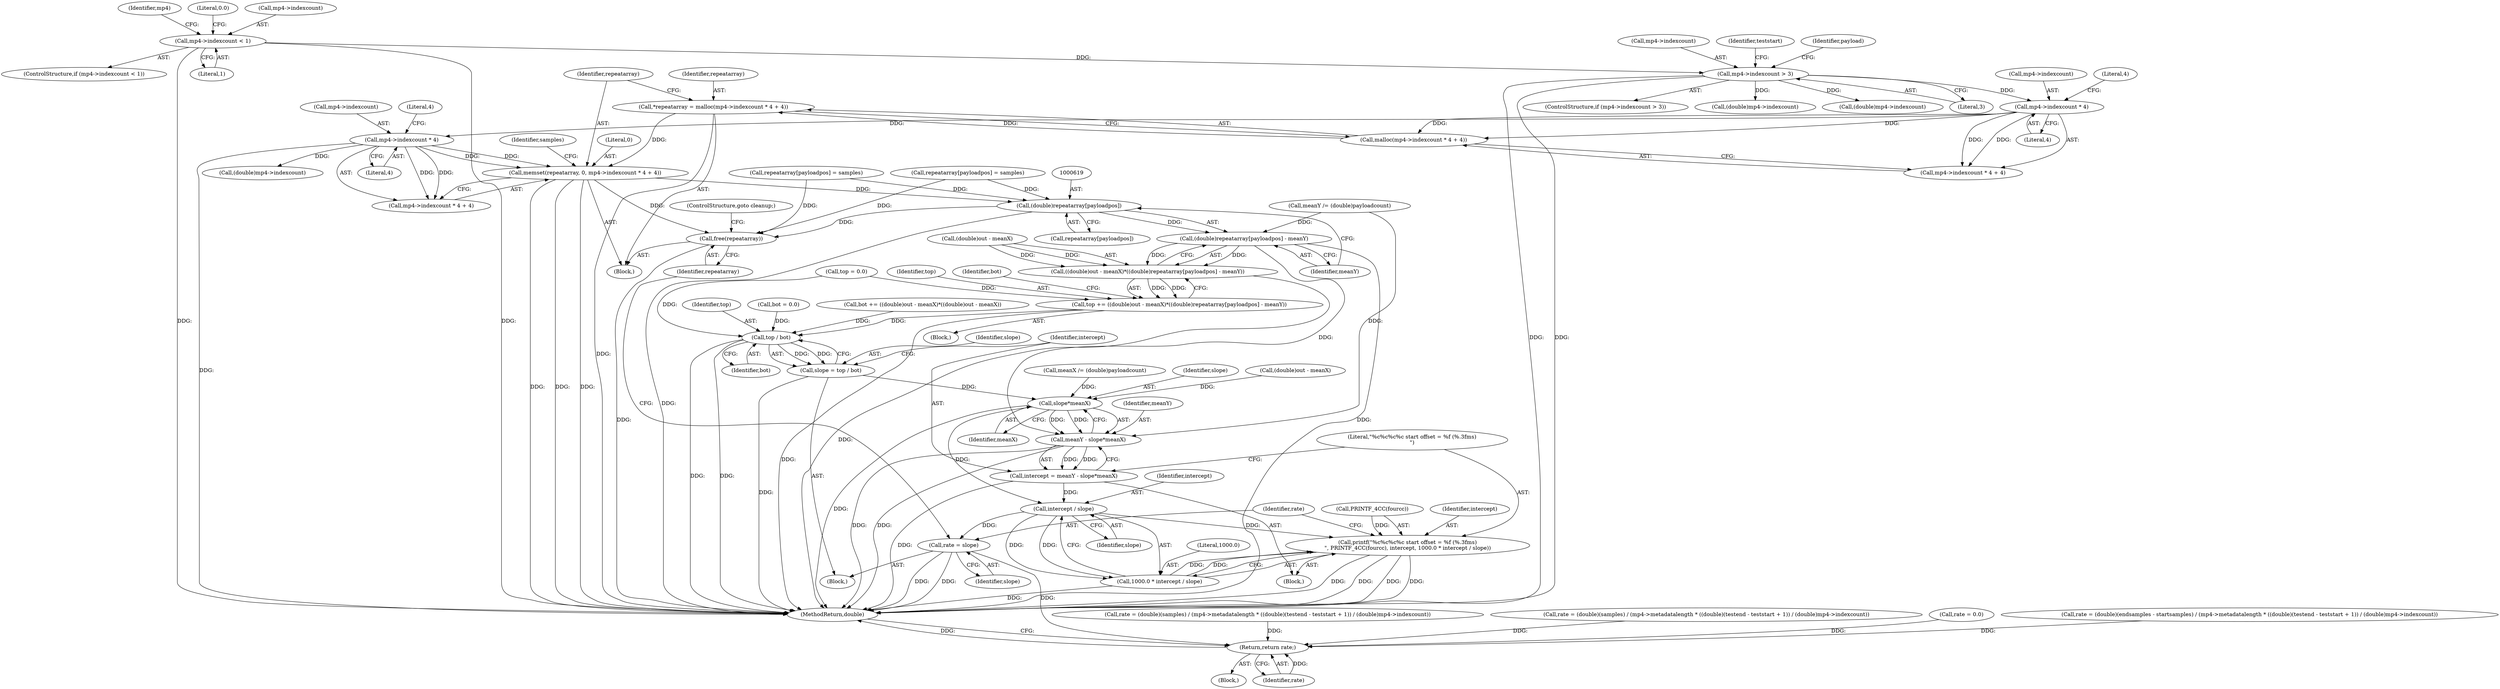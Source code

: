 digraph "1_gpmf-parser_341f12cd5b97ab419e53853ca00176457c9f1681_1@API" {
"1000437" [label="(Call,memset(repeatarray, 0, mp4->indexcount * 4 + 4))"];
"1000427" [label="(Call,*repeatarray = malloc(mp4->indexcount * 4 + 4))"];
"1000429" [label="(Call,malloc(mp4->indexcount * 4 + 4))"];
"1000431" [label="(Call,mp4->indexcount * 4)"];
"1000154" [label="(Call,mp4->indexcount > 3)"];
"1000146" [label="(Call,mp4->indexcount < 1)"];
"1000441" [label="(Call,mp4->indexcount * 4)"];
"1000618" [label="(Call,(double)repeatarray[payloadpos])"];
"1000617" [label="(Call,(double)repeatarray[payloadpos] - meanY)"];
"1000611" [label="(Call,((double)out - meanX)*((double)repeatarray[payloadpos] - meanY))"];
"1000609" [label="(Call,top += ((double)out - meanX)*((double)repeatarray[payloadpos] - meanY))"];
"1000639" [label="(Call,top / bot)"];
"1000637" [label="(Call,slope = top / bot)"];
"1000648" [label="(Call,slope*meanX)"];
"1000646" [label="(Call,meanY - slope*meanX)"];
"1000644" [label="(Call,intercept = meanY - slope*meanX)"];
"1000658" [label="(Call,intercept / slope)"];
"1000651" [label="(Call,printf(\"%c%c%c%c start offset = %f (%.3fms)\n\", PRINTF_4CC(fourcc), intercept, 1000.0 * intercept / slope))"];
"1000656" [label="(Call,1000.0 * intercept / slope)"];
"1000661" [label="(Call,rate = slope)"];
"1000701" [label="(Return,return rate;)"];
"1000689" [label="(Call,free(repeatarray))"];
"1000432" [label="(Call,mp4->indexcount)"];
"1000649" [label="(Identifier,slope)"];
"1000638" [label="(Identifier,slope)"];
"1000156" [label="(Identifier,mp4)"];
"1000689" [label="(Call,free(repeatarray))"];
"1000400" [label="(Block,)"];
"1000440" [label="(Call,mp4->indexcount * 4 + 4)"];
"1000152" [label="(Literal,0.0)"];
"1000640" [label="(Identifier,top)"];
"1000448" [label="(Identifier,samples)"];
"1000415" [label="(Call,bot = 0.0)"];
"1000624" [label="(Call,bot += ((double)out - meanX)*((double)out - meanX))"];
"1000431" [label="(Call,mp4->indexcount * 4)"];
"1000645" [label="(Identifier,intercept)"];
"1000611" [label="(Call,((double)out - meanX)*((double)repeatarray[payloadpos] - meanY))"];
"1000647" [label="(Identifier,meanY)"];
"1000154" [label="(Call,mp4->indexcount > 3)"];
"1000427" [label="(Call,*repeatarray = malloc(mp4->indexcount * 4 + 4))"];
"1000641" [label="(Identifier,bot)"];
"1000147" [label="(Call,mp4->indexcount)"];
"1000146" [label="(Call,mp4->indexcount < 1)"];
"1000435" [label="(Literal,4)"];
"1000684" [label="(Call,(double)mp4->indexcount)"];
"1000666" [label="(Call,rate = (double)(samples) / (mp4->metadatalength * ((double)(testend - teststart + 1)) / (double)mp4->indexcount))"];
"1000662" [label="(Identifier,rate)"];
"1000691" [label="(ControlStructure,goto cleanup;)"];
"1000609" [label="(Call,top += ((double)out - meanX)*((double)repeatarray[payloadpos] - meanY))"];
"1000657" [label="(Literal,1000.0)"];
"1000161" [label="(Identifier,teststart)"];
"1000610" [label="(Identifier,top)"];
"1000646" [label="(Call,meanY - slope*meanX)"];
"1000166" [label="(Identifier,payload)"];
"1000522" [label="(Call,repeatarray[payloadpos] = samples)"];
"1000637" [label="(Call,slope = top / bot)"];
"1000639" [label="(Call,top / bot)"];
"1000437" [label="(Call,memset(repeatarray, 0, mp4->indexcount * 4 + 4))"];
"1000376" [label="(Call,rate = (double)(samples) / (mp4->metadatalength * ((double)(testend - teststart + 1)) / (double)mp4->indexcount))"];
"1000648" [label="(Call,slope*meanX)"];
"1000428" [label="(Identifier,repeatarray)"];
"1000150" [label="(Literal,1)"];
"1000436" [label="(Literal,4)"];
"1000580" [label="(Call,meanY /= (double)payloadcount)"];
"1000153" [label="(ControlStructure,if (mp4->indexcount > 3))"];
"1000430" [label="(Call,mp4->indexcount * 4 + 4)"];
"1000690" [label="(Identifier,repeatarray)"];
"1000394" [label="(Call,(double)mp4->indexcount)"];
"1000446" [label="(Literal,4)"];
"1000370" [label="(Call,(double)mp4->indexcount)"];
"1000112" [label="(Block,)"];
"1000617" [label="(Call,(double)repeatarray[payloadpos] - meanY)"];
"1000438" [label="(Identifier,repeatarray)"];
"1000557" [label="(Call,repeatarray[payloadpos] = samples)"];
"1000579" [label="(Block,)"];
"1000429" [label="(Call,malloc(mp4->indexcount * 4 + 4))"];
"1000632" [label="(Call,(double)out - meanX)"];
"1000702" [label="(Identifier,rate)"];
"1000612" [label="(Call,(double)out - meanX)"];
"1000703" [label="(MethodReturn,double)"];
"1000439" [label="(Literal,0)"];
"1000445" [label="(Literal,4)"];
"1000145" [label="(ControlStructure,if (mp4->indexcount < 1))"];
"1000142" [label="(Call,rate = 0.0)"];
"1000642" [label="(Block,)"];
"1000651" [label="(Call,printf(\"%c%c%c%c start offset = %f (%.3fms)\n\", PRINTF_4CC(fourcc), intercept, 1000.0 * intercept / slope))"];
"1000656" [label="(Call,1000.0 * intercept / slope)"];
"1000618" [label="(Call,(double)repeatarray[payloadpos])"];
"1000652" [label="(Literal,\"%c%c%c%c start offset = %f (%.3fms)\n\")"];
"1000599" [label="(Block,)"];
"1000659" [label="(Identifier,intercept)"];
"1000660" [label="(Identifier,slope)"];
"1000644" [label="(Call,intercept = meanY - slope*meanX)"];
"1000442" [label="(Call,mp4->indexcount)"];
"1000620" [label="(Call,repeatarray[payloadpos])"];
"1000441" [label="(Call,mp4->indexcount * 4)"];
"1000655" [label="(Identifier,intercept)"];
"1000650" [label="(Identifier,meanX)"];
"1000663" [label="(Identifier,slope)"];
"1000350" [label="(Call,rate = (double)(endsamples - startsamples) / (mp4->metadatalength * ((double)(testend - teststart + 1)) / (double)mp4->indexcount))"];
"1000658" [label="(Call,intercept / slope)"];
"1000661" [label="(Call,rate = slope)"];
"1000155" [label="(Call,mp4->indexcount)"];
"1000623" [label="(Identifier,meanY)"];
"1000158" [label="(Literal,3)"];
"1000585" [label="(Call,meanX /= (double)payloadcount)"];
"1000701" [label="(Return,return rate;)"];
"1000625" [label="(Identifier,bot)"];
"1000653" [label="(Call,PRINTF_4CC(fourcc))"];
"1000411" [label="(Call,top = 0.0)"];
"1000437" -> "1000400"  [label="AST: "];
"1000437" -> "1000440"  [label="CFG: "];
"1000438" -> "1000437"  [label="AST: "];
"1000439" -> "1000437"  [label="AST: "];
"1000440" -> "1000437"  [label="AST: "];
"1000448" -> "1000437"  [label="CFG: "];
"1000437" -> "1000703"  [label="DDG: "];
"1000437" -> "1000703"  [label="DDG: "];
"1000437" -> "1000703"  [label="DDG: "];
"1000427" -> "1000437"  [label="DDG: "];
"1000441" -> "1000437"  [label="DDG: "];
"1000441" -> "1000437"  [label="DDG: "];
"1000437" -> "1000618"  [label="DDG: "];
"1000437" -> "1000689"  [label="DDG: "];
"1000427" -> "1000400"  [label="AST: "];
"1000427" -> "1000429"  [label="CFG: "];
"1000428" -> "1000427"  [label="AST: "];
"1000429" -> "1000427"  [label="AST: "];
"1000438" -> "1000427"  [label="CFG: "];
"1000427" -> "1000703"  [label="DDG: "];
"1000429" -> "1000427"  [label="DDG: "];
"1000429" -> "1000430"  [label="CFG: "];
"1000430" -> "1000429"  [label="AST: "];
"1000431" -> "1000429"  [label="DDG: "];
"1000431" -> "1000429"  [label="DDG: "];
"1000431" -> "1000430"  [label="AST: "];
"1000431" -> "1000435"  [label="CFG: "];
"1000432" -> "1000431"  [label="AST: "];
"1000435" -> "1000431"  [label="AST: "];
"1000436" -> "1000431"  [label="CFG: "];
"1000431" -> "1000430"  [label="DDG: "];
"1000431" -> "1000430"  [label="DDG: "];
"1000154" -> "1000431"  [label="DDG: "];
"1000431" -> "1000441"  [label="DDG: "];
"1000154" -> "1000153"  [label="AST: "];
"1000154" -> "1000158"  [label="CFG: "];
"1000155" -> "1000154"  [label="AST: "];
"1000158" -> "1000154"  [label="AST: "];
"1000161" -> "1000154"  [label="CFG: "];
"1000166" -> "1000154"  [label="CFG: "];
"1000154" -> "1000703"  [label="DDG: "];
"1000154" -> "1000703"  [label="DDG: "];
"1000146" -> "1000154"  [label="DDG: "];
"1000154" -> "1000370"  [label="DDG: "];
"1000154" -> "1000394"  [label="DDG: "];
"1000146" -> "1000145"  [label="AST: "];
"1000146" -> "1000150"  [label="CFG: "];
"1000147" -> "1000146"  [label="AST: "];
"1000150" -> "1000146"  [label="AST: "];
"1000152" -> "1000146"  [label="CFG: "];
"1000156" -> "1000146"  [label="CFG: "];
"1000146" -> "1000703"  [label="DDG: "];
"1000146" -> "1000703"  [label="DDG: "];
"1000441" -> "1000440"  [label="AST: "];
"1000441" -> "1000445"  [label="CFG: "];
"1000442" -> "1000441"  [label="AST: "];
"1000445" -> "1000441"  [label="AST: "];
"1000446" -> "1000441"  [label="CFG: "];
"1000441" -> "1000703"  [label="DDG: "];
"1000441" -> "1000440"  [label="DDG: "];
"1000441" -> "1000440"  [label="DDG: "];
"1000441" -> "1000684"  [label="DDG: "];
"1000618" -> "1000617"  [label="AST: "];
"1000618" -> "1000620"  [label="CFG: "];
"1000619" -> "1000618"  [label="AST: "];
"1000620" -> "1000618"  [label="AST: "];
"1000623" -> "1000618"  [label="CFG: "];
"1000618" -> "1000703"  [label="DDG: "];
"1000618" -> "1000617"  [label="DDG: "];
"1000557" -> "1000618"  [label="DDG: "];
"1000522" -> "1000618"  [label="DDG: "];
"1000618" -> "1000689"  [label="DDG: "];
"1000617" -> "1000611"  [label="AST: "];
"1000617" -> "1000623"  [label="CFG: "];
"1000623" -> "1000617"  [label="AST: "];
"1000611" -> "1000617"  [label="CFG: "];
"1000617" -> "1000703"  [label="DDG: "];
"1000617" -> "1000611"  [label="DDG: "];
"1000617" -> "1000611"  [label="DDG: "];
"1000580" -> "1000617"  [label="DDG: "];
"1000617" -> "1000646"  [label="DDG: "];
"1000611" -> "1000609"  [label="AST: "];
"1000612" -> "1000611"  [label="AST: "];
"1000609" -> "1000611"  [label="CFG: "];
"1000611" -> "1000703"  [label="DDG: "];
"1000611" -> "1000609"  [label="DDG: "];
"1000611" -> "1000609"  [label="DDG: "];
"1000612" -> "1000611"  [label="DDG: "];
"1000612" -> "1000611"  [label="DDG: "];
"1000609" -> "1000599"  [label="AST: "];
"1000610" -> "1000609"  [label="AST: "];
"1000625" -> "1000609"  [label="CFG: "];
"1000609" -> "1000703"  [label="DDG: "];
"1000411" -> "1000609"  [label="DDG: "];
"1000609" -> "1000639"  [label="DDG: "];
"1000639" -> "1000637"  [label="AST: "];
"1000639" -> "1000641"  [label="CFG: "];
"1000640" -> "1000639"  [label="AST: "];
"1000641" -> "1000639"  [label="AST: "];
"1000637" -> "1000639"  [label="CFG: "];
"1000639" -> "1000703"  [label="DDG: "];
"1000639" -> "1000703"  [label="DDG: "];
"1000639" -> "1000637"  [label="DDG: "];
"1000639" -> "1000637"  [label="DDG: "];
"1000411" -> "1000639"  [label="DDG: "];
"1000415" -> "1000639"  [label="DDG: "];
"1000624" -> "1000639"  [label="DDG: "];
"1000637" -> "1000579"  [label="AST: "];
"1000638" -> "1000637"  [label="AST: "];
"1000645" -> "1000637"  [label="CFG: "];
"1000637" -> "1000703"  [label="DDG: "];
"1000637" -> "1000648"  [label="DDG: "];
"1000648" -> "1000646"  [label="AST: "];
"1000648" -> "1000650"  [label="CFG: "];
"1000649" -> "1000648"  [label="AST: "];
"1000650" -> "1000648"  [label="AST: "];
"1000646" -> "1000648"  [label="CFG: "];
"1000648" -> "1000703"  [label="DDG: "];
"1000648" -> "1000646"  [label="DDG: "];
"1000648" -> "1000646"  [label="DDG: "];
"1000585" -> "1000648"  [label="DDG: "];
"1000632" -> "1000648"  [label="DDG: "];
"1000648" -> "1000658"  [label="DDG: "];
"1000646" -> "1000644"  [label="AST: "];
"1000647" -> "1000646"  [label="AST: "];
"1000644" -> "1000646"  [label="CFG: "];
"1000646" -> "1000703"  [label="DDG: "];
"1000646" -> "1000703"  [label="DDG: "];
"1000646" -> "1000644"  [label="DDG: "];
"1000646" -> "1000644"  [label="DDG: "];
"1000580" -> "1000646"  [label="DDG: "];
"1000644" -> "1000642"  [label="AST: "];
"1000645" -> "1000644"  [label="AST: "];
"1000652" -> "1000644"  [label="CFG: "];
"1000644" -> "1000703"  [label="DDG: "];
"1000644" -> "1000658"  [label="DDG: "];
"1000658" -> "1000656"  [label="AST: "];
"1000658" -> "1000660"  [label="CFG: "];
"1000659" -> "1000658"  [label="AST: "];
"1000660" -> "1000658"  [label="AST: "];
"1000656" -> "1000658"  [label="CFG: "];
"1000658" -> "1000651"  [label="DDG: "];
"1000658" -> "1000656"  [label="DDG: "];
"1000658" -> "1000656"  [label="DDG: "];
"1000658" -> "1000661"  [label="DDG: "];
"1000651" -> "1000642"  [label="AST: "];
"1000651" -> "1000656"  [label="CFG: "];
"1000652" -> "1000651"  [label="AST: "];
"1000653" -> "1000651"  [label="AST: "];
"1000655" -> "1000651"  [label="AST: "];
"1000656" -> "1000651"  [label="AST: "];
"1000662" -> "1000651"  [label="CFG: "];
"1000651" -> "1000703"  [label="DDG: "];
"1000651" -> "1000703"  [label="DDG: "];
"1000651" -> "1000703"  [label="DDG: "];
"1000651" -> "1000703"  [label="DDG: "];
"1000653" -> "1000651"  [label="DDG: "];
"1000656" -> "1000651"  [label="DDG: "];
"1000656" -> "1000651"  [label="DDG: "];
"1000657" -> "1000656"  [label="AST: "];
"1000656" -> "1000703"  [label="DDG: "];
"1000661" -> "1000579"  [label="AST: "];
"1000661" -> "1000663"  [label="CFG: "];
"1000662" -> "1000661"  [label="AST: "];
"1000663" -> "1000661"  [label="AST: "];
"1000690" -> "1000661"  [label="CFG: "];
"1000661" -> "1000703"  [label="DDG: "];
"1000661" -> "1000703"  [label="DDG: "];
"1000661" -> "1000701"  [label="DDG: "];
"1000701" -> "1000112"  [label="AST: "];
"1000701" -> "1000702"  [label="CFG: "];
"1000702" -> "1000701"  [label="AST: "];
"1000703" -> "1000701"  [label="CFG: "];
"1000701" -> "1000703"  [label="DDG: "];
"1000702" -> "1000701"  [label="DDG: "];
"1000376" -> "1000701"  [label="DDG: "];
"1000350" -> "1000701"  [label="DDG: "];
"1000142" -> "1000701"  [label="DDG: "];
"1000666" -> "1000701"  [label="DDG: "];
"1000689" -> "1000400"  [label="AST: "];
"1000689" -> "1000690"  [label="CFG: "];
"1000690" -> "1000689"  [label="AST: "];
"1000691" -> "1000689"  [label="CFG: "];
"1000689" -> "1000703"  [label="DDG: "];
"1000557" -> "1000689"  [label="DDG: "];
"1000522" -> "1000689"  [label="DDG: "];
}
